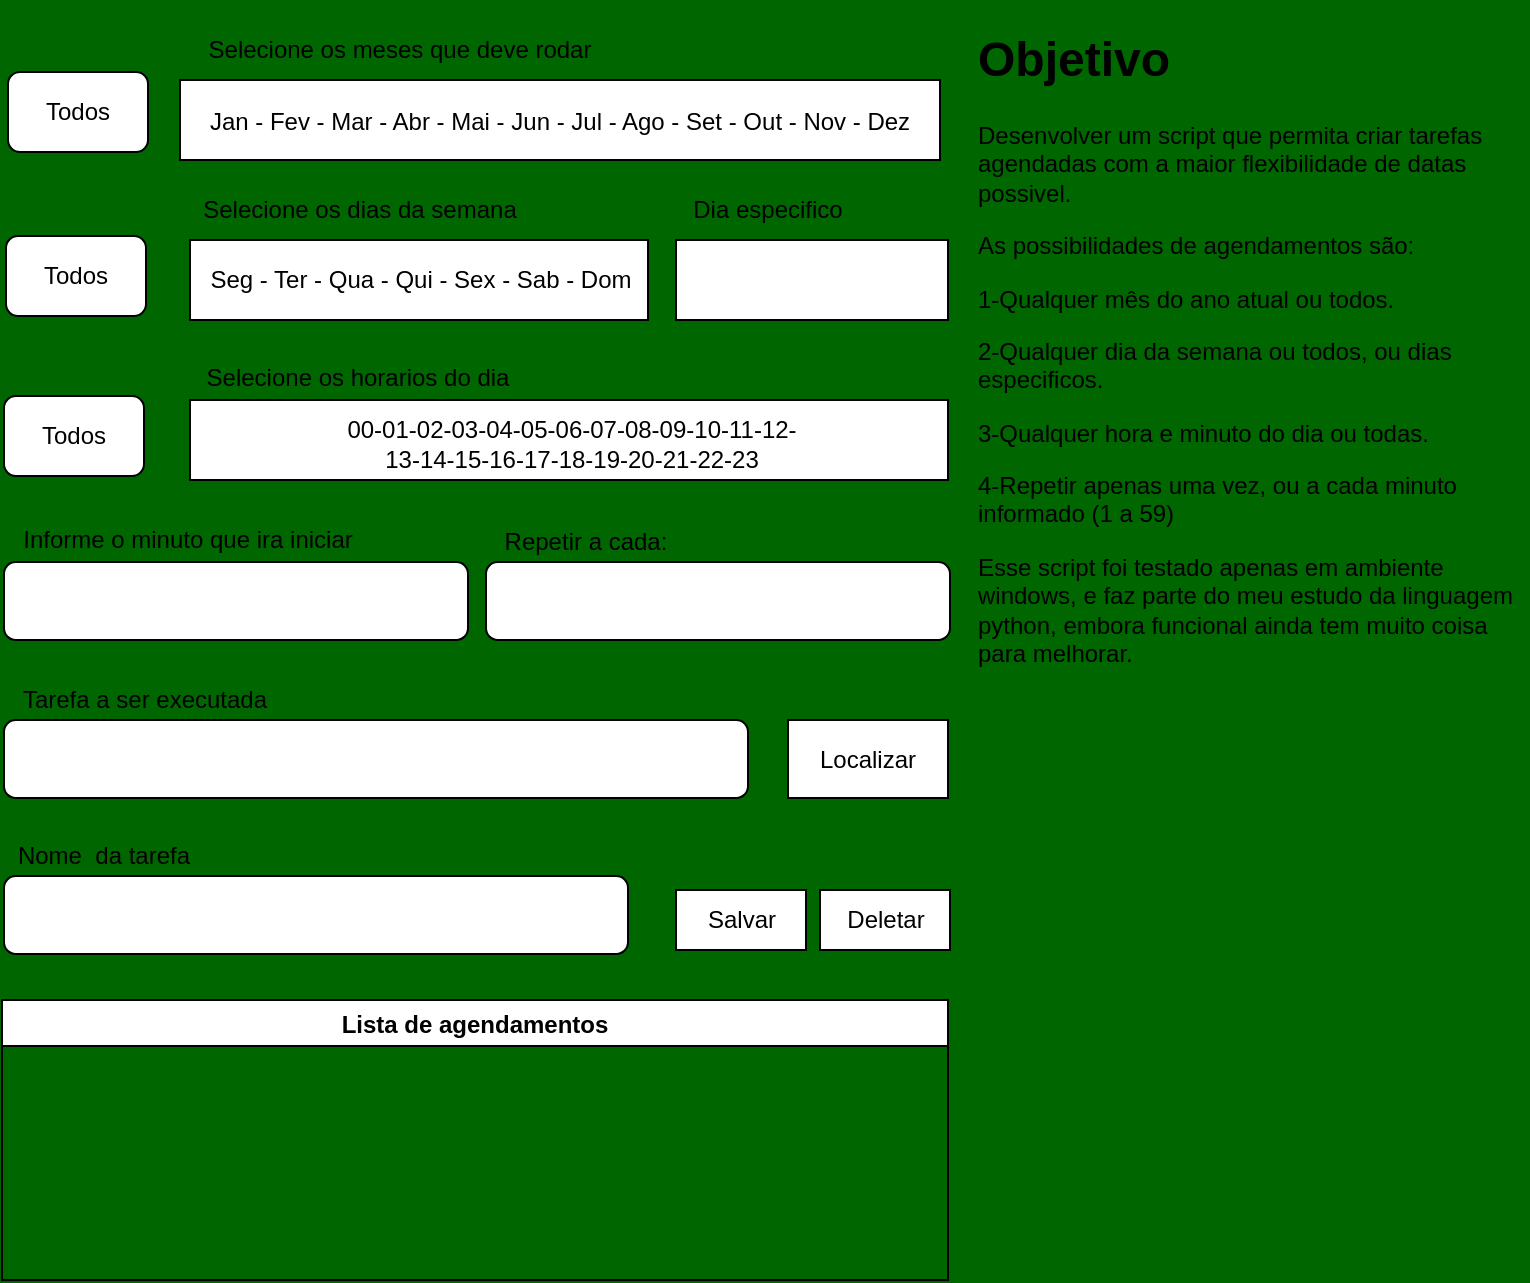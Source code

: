 <mxfile>
    <diagram id="COvdemJv3tM_wSLyJIm1" name="Page-1">
        <mxGraphModel dx="830" dy="685" grid="1" gridSize="10" guides="1" tooltips="1" connect="1" arrows="1" fold="1" page="1" pageScale="1" pageWidth="850" pageHeight="1100" background="#006600" math="0" shadow="0">
            <root>
                <mxCell id="0"/>
                <mxCell id="1" parent="0"/>
                <mxCell id="2" value="" style="rounded=0;whiteSpace=wrap;html=1;" parent="1" vertex="1">
                    <mxGeometry x="96" y="40" width="380" height="40" as="geometry"/>
                </mxCell>
                <mxCell id="3" value="Selecione os meses que deve rodar" style="text;html=1;strokeColor=none;fillColor=none;align=center;verticalAlign=middle;whiteSpace=wrap;rounded=0;" parent="1" vertex="1">
                    <mxGeometry x="96" y="10" width="220" height="30" as="geometry"/>
                </mxCell>
                <mxCell id="4" value="Selecione os dias da semana" style="text;html=1;strokeColor=none;fillColor=none;align=center;verticalAlign=middle;whiteSpace=wrap;rounded=0;" parent="1" vertex="1">
                    <mxGeometry x="96" y="90" width="180" height="30" as="geometry"/>
                </mxCell>
                <mxCell id="5" value="" style="rounded=0;whiteSpace=wrap;html=1;" parent="1" vertex="1">
                    <mxGeometry x="101" y="120" width="229" height="40" as="geometry"/>
                </mxCell>
                <mxCell id="6" value="Jan - Fev - Mar - Abr - Mai - Jun - Jul - Ago - Set - Out - Nov - Dez" style="text;html=1;strokeColor=none;fillColor=none;align=center;verticalAlign=middle;whiteSpace=wrap;rounded=0;" parent="1" vertex="1">
                    <mxGeometry x="101" y="46" width="370" height="30" as="geometry"/>
                </mxCell>
                <mxCell id="7" value="Seg - Ter - Qua - Qui - Sex - Sab - Dom" style="text;html=1;strokeColor=none;fillColor=none;align=center;verticalAlign=middle;whiteSpace=wrap;rounded=0;" parent="1" vertex="1">
                    <mxGeometry x="108" y="125" width="217" height="30" as="geometry"/>
                </mxCell>
                <mxCell id="8" value="" style="rounded=1;whiteSpace=wrap;html=1;" parent="1" vertex="1">
                    <mxGeometry x="10" y="36" width="70" height="40" as="geometry"/>
                </mxCell>
                <mxCell id="9" value="Todos" style="text;html=1;strokeColor=none;fillColor=none;align=center;verticalAlign=middle;whiteSpace=wrap;rounded=0;" parent="1" vertex="1">
                    <mxGeometry x="15" y="41" width="60" height="30" as="geometry"/>
                </mxCell>
                <mxCell id="10" value="" style="rounded=1;whiteSpace=wrap;html=1;" parent="1" vertex="1">
                    <mxGeometry x="9" y="118" width="70" height="40" as="geometry"/>
                </mxCell>
                <mxCell id="11" value="Todos" style="text;html=1;strokeColor=none;fillColor=none;align=center;verticalAlign=middle;whiteSpace=wrap;rounded=0;" parent="1" vertex="1">
                    <mxGeometry x="14" y="123" width="60" height="30" as="geometry"/>
                </mxCell>
                <mxCell id="12" value="" style="rounded=0;whiteSpace=wrap;html=1;" parent="1" vertex="1">
                    <mxGeometry x="101" y="200" width="379" height="40" as="geometry"/>
                </mxCell>
                <mxCell id="13" value="00-01-02-03-04-05-06-07-08-09-10-11-12-13-14-15-16-17-18-19-20-21-22-23" style="text;html=1;strokeColor=none;fillColor=none;align=center;verticalAlign=middle;whiteSpace=wrap;rounded=0;" parent="1" vertex="1">
                    <mxGeometry x="177" y="197" width="230" height="50" as="geometry"/>
                </mxCell>
                <mxCell id="14" value="" style="rounded=1;whiteSpace=wrap;html=1;" parent="1" vertex="1">
                    <mxGeometry x="8" y="198" width="70" height="40" as="geometry"/>
                </mxCell>
                <mxCell id="15" value="Todos" style="text;html=1;strokeColor=none;fillColor=none;align=center;verticalAlign=middle;whiteSpace=wrap;rounded=0;" parent="1" vertex="1">
                    <mxGeometry x="13" y="203" width="60" height="30" as="geometry"/>
                </mxCell>
                <mxCell id="16" value="Selecione os horarios do dia" style="text;html=1;strokeColor=none;fillColor=none;align=center;verticalAlign=middle;whiteSpace=wrap;rounded=0;" parent="1" vertex="1">
                    <mxGeometry x="100" y="177" width="170" height="23" as="geometry"/>
                </mxCell>
                <mxCell id="20" value="Repetir a cada:" style="text;html=1;strokeColor=none;fillColor=none;align=center;verticalAlign=middle;whiteSpace=wrap;rounded=0;" parent="1" vertex="1">
                    <mxGeometry x="248.5" y="261" width="100" height="20" as="geometry"/>
                </mxCell>
                <mxCell id="21" value="Informe o minuto que ira iniciar" style="text;html=1;strokeColor=none;fillColor=none;align=center;verticalAlign=middle;whiteSpace=wrap;rounded=0;" parent="1" vertex="1">
                    <mxGeometry x="10" y="258" width="180" height="23" as="geometry"/>
                </mxCell>
                <mxCell id="24" value="" style="rounded=1;whiteSpace=wrap;html=1;" parent="1" vertex="1">
                    <mxGeometry x="8" y="281" width="232" height="39" as="geometry"/>
                </mxCell>
                <mxCell id="25" value="" style="rounded=1;whiteSpace=wrap;html=1;" parent="1" vertex="1">
                    <mxGeometry x="249" y="281" width="232" height="39" as="geometry"/>
                </mxCell>
                <mxCell id="26" value="" style="rounded=0;whiteSpace=wrap;html=1;" parent="1" vertex="1">
                    <mxGeometry x="344" y="445" width="65" height="30" as="geometry"/>
                </mxCell>
                <mxCell id="27" value="" style="rounded=0;whiteSpace=wrap;html=1;" parent="1" vertex="1">
                    <mxGeometry x="416" y="445" width="65" height="30" as="geometry"/>
                </mxCell>
                <mxCell id="29" value="Salvar" style="text;html=1;strokeColor=none;fillColor=none;align=center;verticalAlign=middle;whiteSpace=wrap;rounded=0;" parent="1" vertex="1">
                    <mxGeometry x="346.5" y="445" width="60" height="30" as="geometry"/>
                </mxCell>
                <mxCell id="30" value="Deletar" style="text;html=1;strokeColor=none;fillColor=none;align=center;verticalAlign=middle;whiteSpace=wrap;rounded=0;" parent="1" vertex="1">
                    <mxGeometry x="419" y="445" width="60" height="30" as="geometry"/>
                </mxCell>
                <mxCell id="31" value="Lista de agendamentos" style="swimlane;" parent="1" vertex="1">
                    <mxGeometry x="7" y="500" width="473" height="140" as="geometry"/>
                </mxCell>
                <mxCell id="32" value="" style="rounded=1;whiteSpace=wrap;html=1;" parent="1" vertex="1">
                    <mxGeometry x="8" y="360" width="372" height="39" as="geometry"/>
                </mxCell>
                <mxCell id="33" value="Nome&amp;nbsp; da tarefa" style="text;html=1;strokeColor=none;fillColor=none;align=center;verticalAlign=middle;whiteSpace=wrap;rounded=0;" parent="1" vertex="1">
                    <mxGeometry x="8" y="418" width="100" height="20" as="geometry"/>
                </mxCell>
                <mxCell id="34" value="" style="rounded=1;whiteSpace=wrap;html=1;" parent="1" vertex="1">
                    <mxGeometry x="8" y="438" width="312" height="39" as="geometry"/>
                </mxCell>
                <mxCell id="35" value="Tarefa a ser executada" style="text;html=1;strokeColor=none;fillColor=none;align=center;verticalAlign=middle;whiteSpace=wrap;rounded=0;" parent="1" vertex="1">
                    <mxGeometry x="8" y="340" width="141" height="20" as="geometry"/>
                </mxCell>
                <mxCell id="37" value="" style="rounded=0;whiteSpace=wrap;html=1;" parent="1" vertex="1">
                    <mxGeometry x="400" y="360" width="80" height="39" as="geometry"/>
                </mxCell>
                <mxCell id="38" value="Localizar" style="text;html=1;strokeColor=none;fillColor=none;align=center;verticalAlign=middle;whiteSpace=wrap;rounded=0;" parent="1" vertex="1">
                    <mxGeometry x="410" y="364.5" width="60" height="30" as="geometry"/>
                </mxCell>
                <mxCell id="40" value="" style="rounded=0;whiteSpace=wrap;html=1;" vertex="1" parent="1">
                    <mxGeometry x="344" y="120" width="136" height="40" as="geometry"/>
                </mxCell>
                <mxCell id="41" value="Dia especifico" style="text;html=1;strokeColor=none;fillColor=none;align=center;verticalAlign=middle;whiteSpace=wrap;rounded=0;" vertex="1" parent="1">
                    <mxGeometry x="340" y="95" width="100" height="20" as="geometry"/>
                </mxCell>
                <mxCell id="42" value="&lt;h1&gt;Objetivo&lt;/h1&gt;&lt;p&gt;Desenvolver um script que permita criar tarefas agendadas com a maior flexibilidade de datas possivel.&lt;br&gt;&lt;/p&gt;&lt;p&gt;As possibilidades de agendamentos são:&lt;/p&gt;&lt;p&gt;1-Qualquer mês do ano atual ou todos.&lt;/p&gt;&lt;p&gt;2-Qualquer dia da semana ou todos, ou dias especificos.&lt;/p&gt;&lt;p&gt;3-Qualquer hora e minuto do dia ou todas.&lt;/p&gt;&lt;p&gt;4-Repetir apenas uma vez, ou a cada minuto informado (1 a 59)&lt;/p&gt;&lt;p&gt;Esse script foi testado apenas em ambiente windows, e faz parte do meu estudo da linguagem python, embora funcional ainda tem muito coisa para melhorar.&lt;/p&gt;" style="text;html=1;strokeColor=none;fillColor=none;spacing=5;spacingTop=-20;whiteSpace=wrap;overflow=hidden;rounded=0;" vertex="1" parent="1">
                    <mxGeometry x="490" y="10" width="280" height="630" as="geometry"/>
                </mxCell>
            </root>
        </mxGraphModel>
    </diagram>
</mxfile>